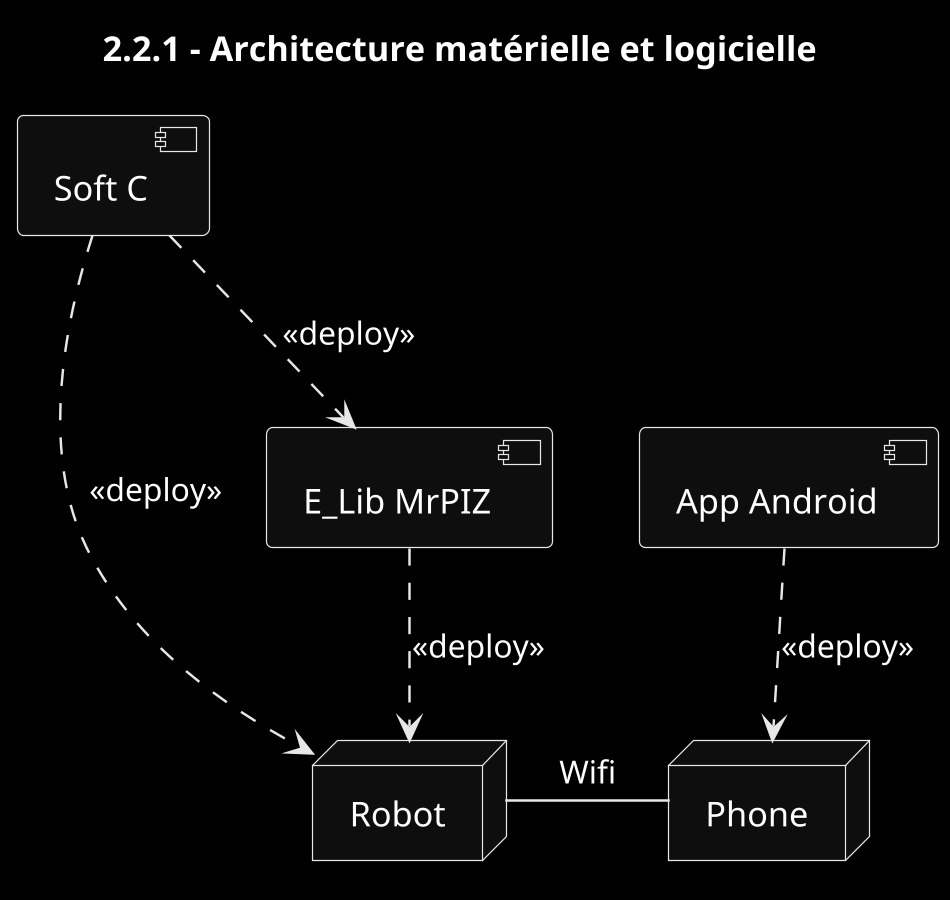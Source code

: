 @startuml
title 2.2.1 - Architecture matérielle et logicielle
skinparam shadowing false
skinparam monochrome reverse
scale 1280*900
node Robot
node Phone
Robot -r- Phone : Wifi
[Soft C] ..> [E_Lib MrPIZ] : <<deploy>>
[Soft C] ..> Robot : <<deploy>>
[E_Lib MrPIZ] ..> Robot : <<deploy>>
[App Android] ..> Phone : <<deploy>>
@enduml
